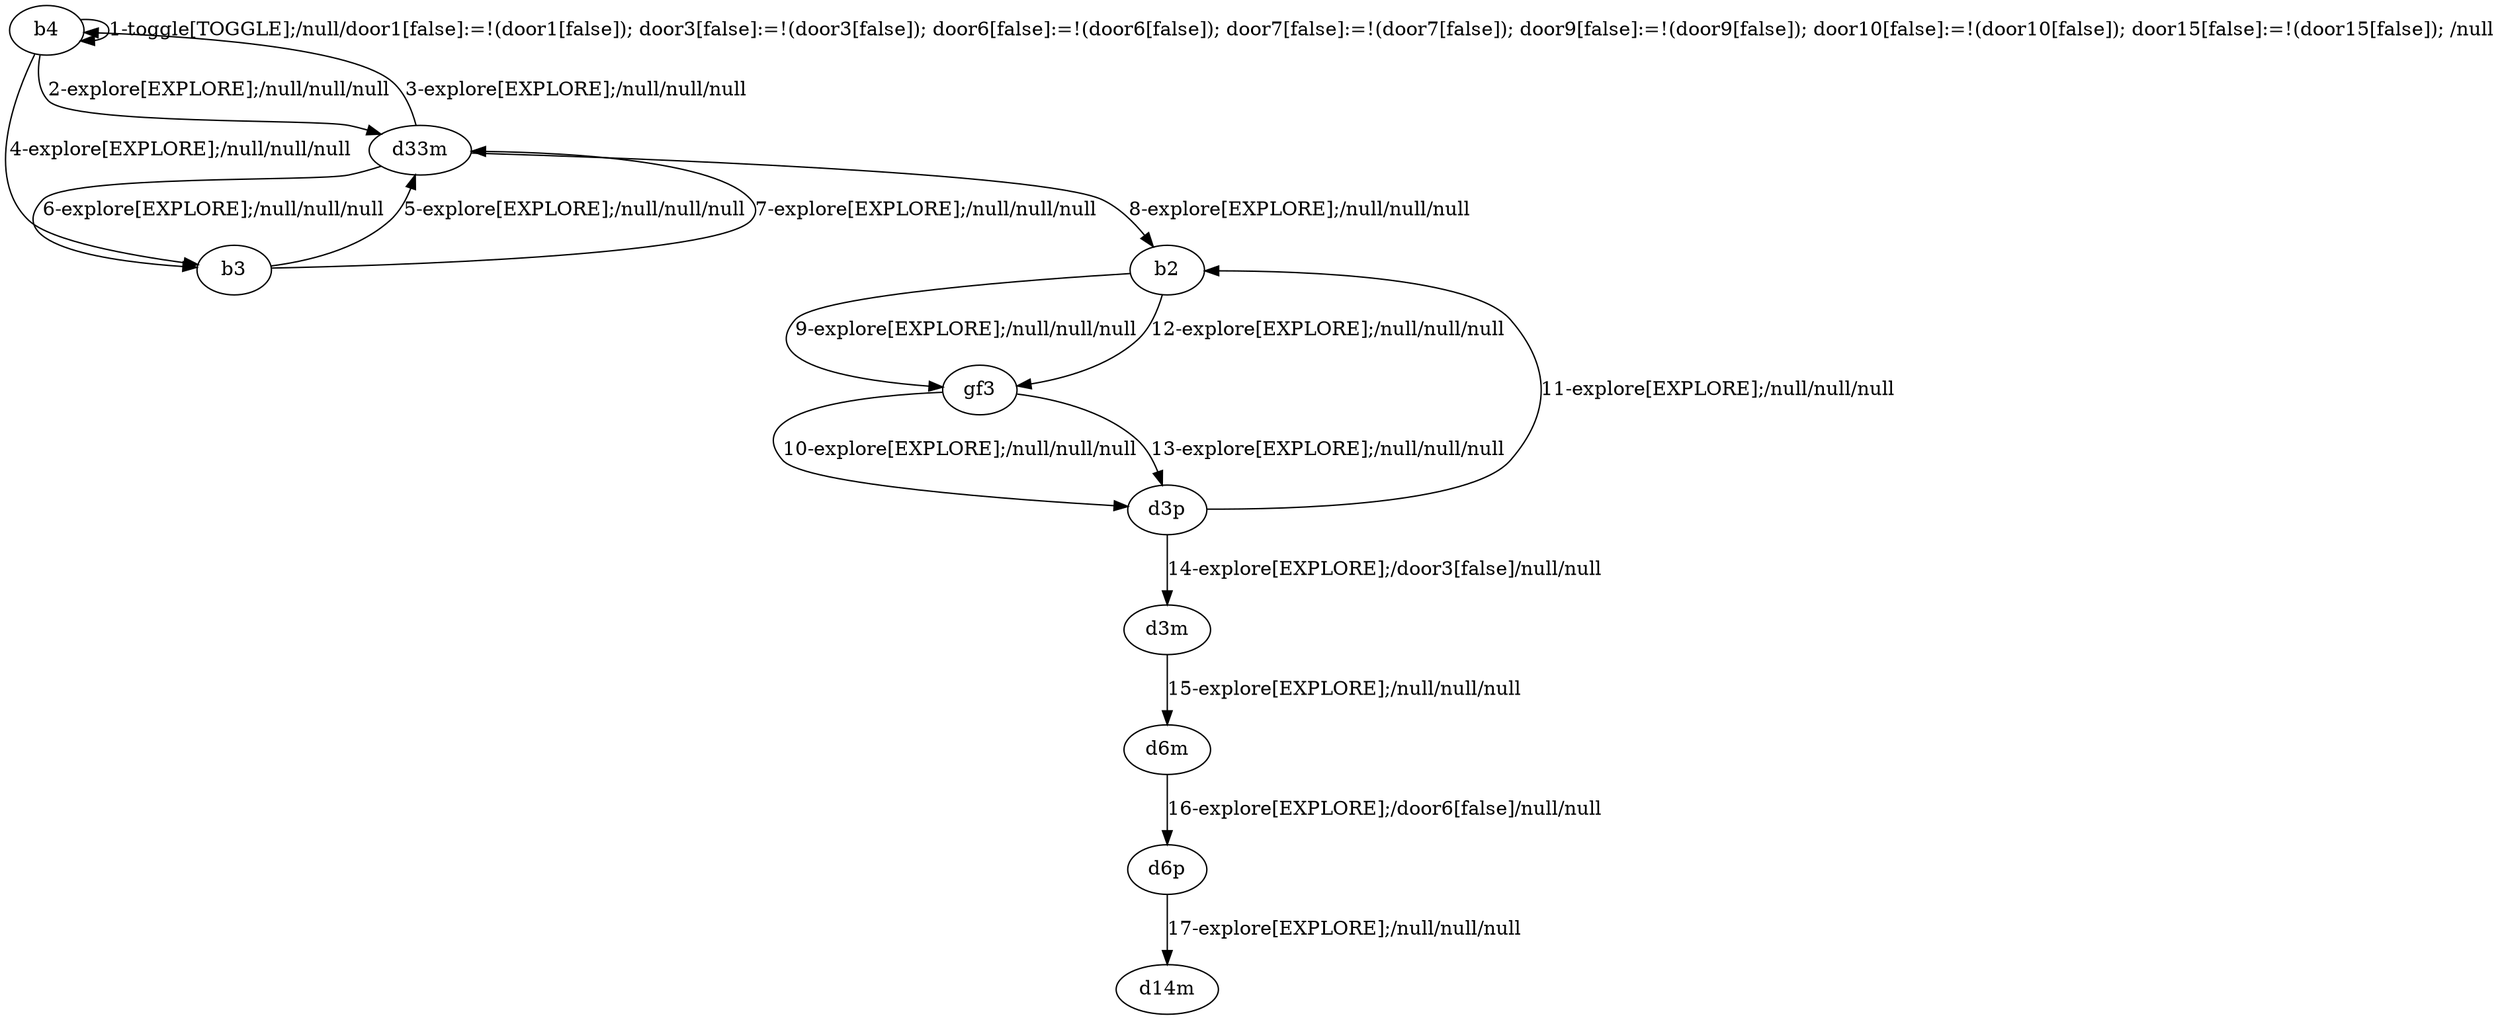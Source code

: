 # Total number of goals covered by this test: 1
# d6p --> d14m

digraph g {
"b4" -> "b4" [label = "1-toggle[TOGGLE];/null/door1[false]:=!(door1[false]); door3[false]:=!(door3[false]); door6[false]:=!(door6[false]); door7[false]:=!(door7[false]); door9[false]:=!(door9[false]); door10[false]:=!(door10[false]); door15[false]:=!(door15[false]); /null"];
"b4" -> "d33m" [label = "2-explore[EXPLORE];/null/null/null"];
"d33m" -> "b4" [label = "3-explore[EXPLORE];/null/null/null"];
"b4" -> "b3" [label = "4-explore[EXPLORE];/null/null/null"];
"b3" -> "d33m" [label = "5-explore[EXPLORE];/null/null/null"];
"d33m" -> "b3" [label = "6-explore[EXPLORE];/null/null/null"];
"b3" -> "d33m" [label = "7-explore[EXPLORE];/null/null/null"];
"d33m" -> "b2" [label = "8-explore[EXPLORE];/null/null/null"];
"b2" -> "gf3" [label = "9-explore[EXPLORE];/null/null/null"];
"gf3" -> "d3p" [label = "10-explore[EXPLORE];/null/null/null"];
"d3p" -> "b2" [label = "11-explore[EXPLORE];/null/null/null"];
"b2" -> "gf3" [label = "12-explore[EXPLORE];/null/null/null"];
"gf3" -> "d3p" [label = "13-explore[EXPLORE];/null/null/null"];
"d3p" -> "d3m" [label = "14-explore[EXPLORE];/door3[false]/null/null"];
"d3m" -> "d6m" [label = "15-explore[EXPLORE];/null/null/null"];
"d6m" -> "d6p" [label = "16-explore[EXPLORE];/door6[false]/null/null"];
"d6p" -> "d14m" [label = "17-explore[EXPLORE];/null/null/null"];
}